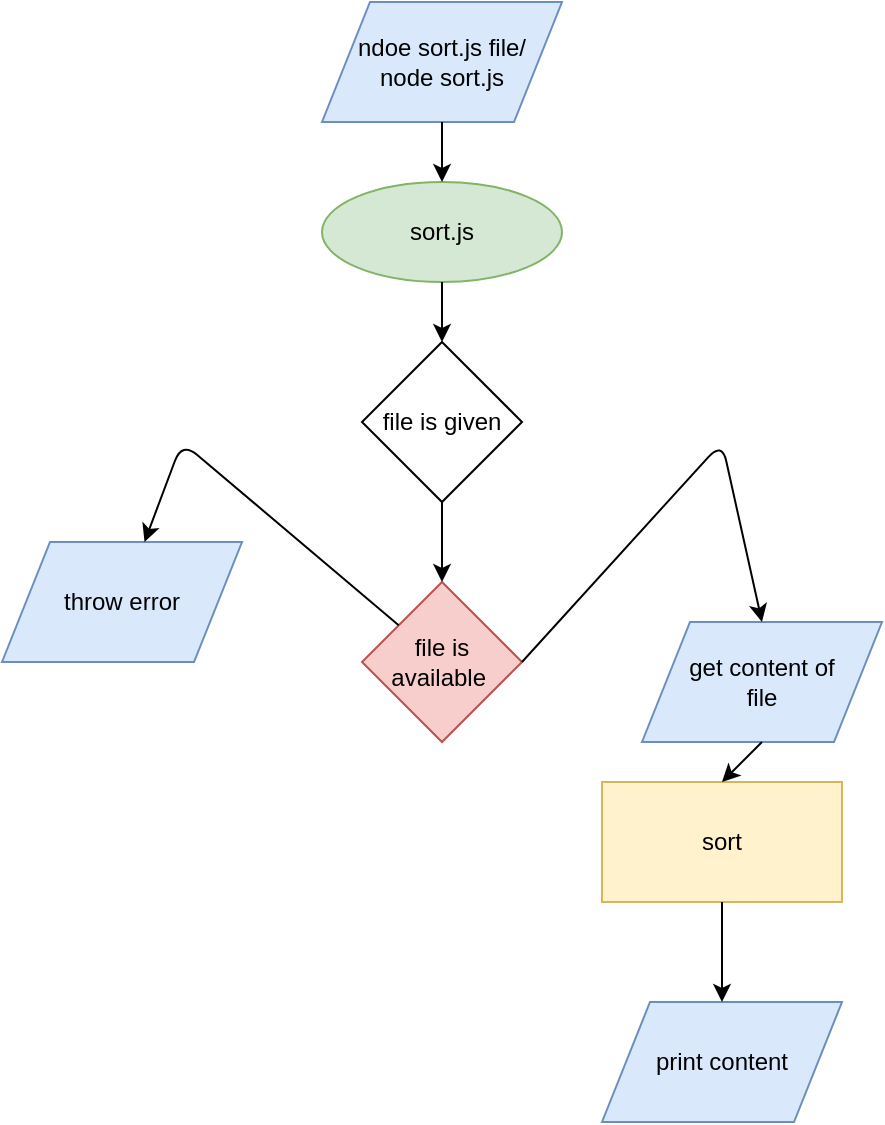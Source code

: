 <mxfile version="12.4.2" type="device" pages="1"><diagram id="nLogV53jMXCBMAGNdGwS" name="Page-1"><mxGraphModel dx="946" dy="601" grid="1" gridSize="10" guides="1" tooltips="1" connect="1" arrows="1" fold="1" page="1" pageScale="1" pageWidth="827" pageHeight="1169" math="0" shadow="0"><root><mxCell id="0"/><mxCell id="1" parent="0"/><mxCell id="UlgH4uTIfOPaqZEwoXlh-1" value="ndoe sort.js file/&lt;br&gt;node sort.js" style="shape=parallelogram;perimeter=parallelogramPerimeter;whiteSpace=wrap;html=1;fillColor=#dae8fc;strokeColor=#6c8ebf;" parent="1" vertex="1"><mxGeometry x="330" y="70" width="120" height="60" as="geometry"/></mxCell><mxCell id="UlgH4uTIfOPaqZEwoXlh-2" value="sort.js" style="ellipse;whiteSpace=wrap;html=1;fillColor=#d5e8d4;strokeColor=#82b366;" parent="1" vertex="1"><mxGeometry x="330" y="160" width="120" height="50" as="geometry"/></mxCell><mxCell id="UlgH4uTIfOPaqZEwoXlh-3" value="" style="endArrow=classic;html=1;entryX=0.5;entryY=0;entryDx=0;entryDy=0;exitX=0.5;exitY=1;exitDx=0;exitDy=0;" parent="1" source="UlgH4uTIfOPaqZEwoXlh-1" target="UlgH4uTIfOPaqZEwoXlh-2" edge="1"><mxGeometry width="50" height="50" relative="1" as="geometry"><mxPoint x="330" y="190" as="sourcePoint"/><mxPoint x="380" y="140" as="targetPoint"/></mxGeometry></mxCell><mxCell id="UlgH4uTIfOPaqZEwoXlh-4" value="file is&lt;br&gt;available&amp;nbsp;" style="rhombus;whiteSpace=wrap;html=1;fillColor=#f8cecc;strokeColor=#b85450;" parent="1" vertex="1"><mxGeometry x="350" y="360" width="80" height="80" as="geometry"/></mxCell><mxCell id="UlgH4uTIfOPaqZEwoXlh-5" value="" style="endArrow=classic;html=1;exitX=0.5;exitY=1;exitDx=0;exitDy=0;entryX=0.5;entryY=0;entryDx=0;entryDy=0;" parent="1" source="UlgH4uTIfOPaqZEwoXlh-2" target="Cpac2cs-457LJtvTpu3U-1" edge="1"><mxGeometry width="50" height="50" relative="1" as="geometry"><mxPoint x="380" y="260" as="sourcePoint"/><mxPoint x="380" y="240" as="targetPoint"/></mxGeometry></mxCell><mxCell id="UlgH4uTIfOPaqZEwoXlh-6" value="sort" style="rounded=0;whiteSpace=wrap;html=1;fillColor=#fff2cc;strokeColor=#d6b656;" parent="1" vertex="1"><mxGeometry x="470" y="460" width="120" height="60" as="geometry"/></mxCell><mxCell id="UlgH4uTIfOPaqZEwoXlh-7" value="throw error" style="shape=parallelogram;perimeter=parallelogramPerimeter;whiteSpace=wrap;html=1;fillColor=#dae8fc;strokeColor=#6c8ebf;" parent="1" vertex="1"><mxGeometry x="170" y="340" width="120" height="60" as="geometry"/></mxCell><mxCell id="UlgH4uTIfOPaqZEwoXlh-8" value="" style="endArrow=classic;html=1;fontFamily=Helvetica;fontSize=11;fontColor=#000000;align=center;strokeColor=#000000;" parent="1" source="UlgH4uTIfOPaqZEwoXlh-4" target="UlgH4uTIfOPaqZEwoXlh-7" edge="1"><mxGeometry width="50" height="50" relative="1" as="geometry"><mxPoint x="220" y="330" as="sourcePoint"/><mxPoint x="270" y="280" as="targetPoint"/><Array as="points"><mxPoint x="260" y="290"/></Array></mxGeometry></mxCell><mxCell id="UlgH4uTIfOPaqZEwoXlh-9" value="get content of&lt;br&gt;file" style="shape=parallelogram;perimeter=parallelogramPerimeter;whiteSpace=wrap;html=1;fillColor=#dae8fc;strokeColor=#6c8ebf;" parent="1" vertex="1"><mxGeometry x="490" y="380" width="120" height="60" as="geometry"/></mxCell><mxCell id="UlgH4uTIfOPaqZEwoXlh-10" value="" style="endArrow=classic;html=1;entryX=0.5;entryY=0;entryDx=0;entryDy=0;exitX=1;exitY=0.5;exitDx=0;exitDy=0;" parent="1" source="UlgH4uTIfOPaqZEwoXlh-4" target="UlgH4uTIfOPaqZEwoXlh-9" edge="1"><mxGeometry width="50" height="50" relative="1" as="geometry"><mxPoint x="420" y="380" as="sourcePoint"/><mxPoint x="470" y="330" as="targetPoint"/><Array as="points"><mxPoint x="530" y="290"/></Array></mxGeometry></mxCell><mxCell id="UlgH4uTIfOPaqZEwoXlh-11" value="" style="endArrow=classic;html=1;entryX=0.5;entryY=0;entryDx=0;entryDy=0;exitX=0.5;exitY=1;exitDx=0;exitDy=0;" parent="1" source="UlgH4uTIfOPaqZEwoXlh-9" target="UlgH4uTIfOPaqZEwoXlh-6" edge="1"><mxGeometry width="50" height="50" relative="1" as="geometry"><mxPoint x="380" y="500" as="sourcePoint"/><mxPoint x="430" y="450" as="targetPoint"/></mxGeometry></mxCell><mxCell id="UlgH4uTIfOPaqZEwoXlh-12" value="print content" style="shape=parallelogram;perimeter=parallelogramPerimeter;whiteSpace=wrap;html=1;fillColor=#dae8fc;strokeColor=#6c8ebf;" parent="1" vertex="1"><mxGeometry x="470" y="570" width="120" height="60" as="geometry"/></mxCell><mxCell id="UlgH4uTIfOPaqZEwoXlh-13" value="" style="endArrow=classic;html=1;entryX=0.5;entryY=0;entryDx=0;entryDy=0;exitX=0.5;exitY=1;exitDx=0;exitDy=0;" parent="1" source="UlgH4uTIfOPaqZEwoXlh-6" target="UlgH4uTIfOPaqZEwoXlh-12" edge="1"><mxGeometry width="50" height="50" relative="1" as="geometry"><mxPoint x="460" y="570" as="sourcePoint"/><mxPoint x="510" y="520" as="targetPoint"/></mxGeometry></mxCell><mxCell id="Cpac2cs-457LJtvTpu3U-1" value="file is given" style="rhombus;whiteSpace=wrap;html=1;" parent="1" vertex="1"><mxGeometry x="350" y="240" width="80" height="80" as="geometry"/></mxCell><mxCell id="Cpac2cs-457LJtvTpu3U-2" value="" style="endArrow=classic;html=1;entryX=0.5;entryY=0;entryDx=0;entryDy=0;exitX=0.5;exitY=1;exitDx=0;exitDy=0;" parent="1" source="Cpac2cs-457LJtvTpu3U-1" target="UlgH4uTIfOPaqZEwoXlh-4" edge="1"><mxGeometry width="50" height="50" relative="1" as="geometry"><mxPoint x="300" y="290" as="sourcePoint"/><mxPoint x="350" y="240" as="targetPoint"/></mxGeometry></mxCell></root></mxGraphModel></diagram></mxfile>